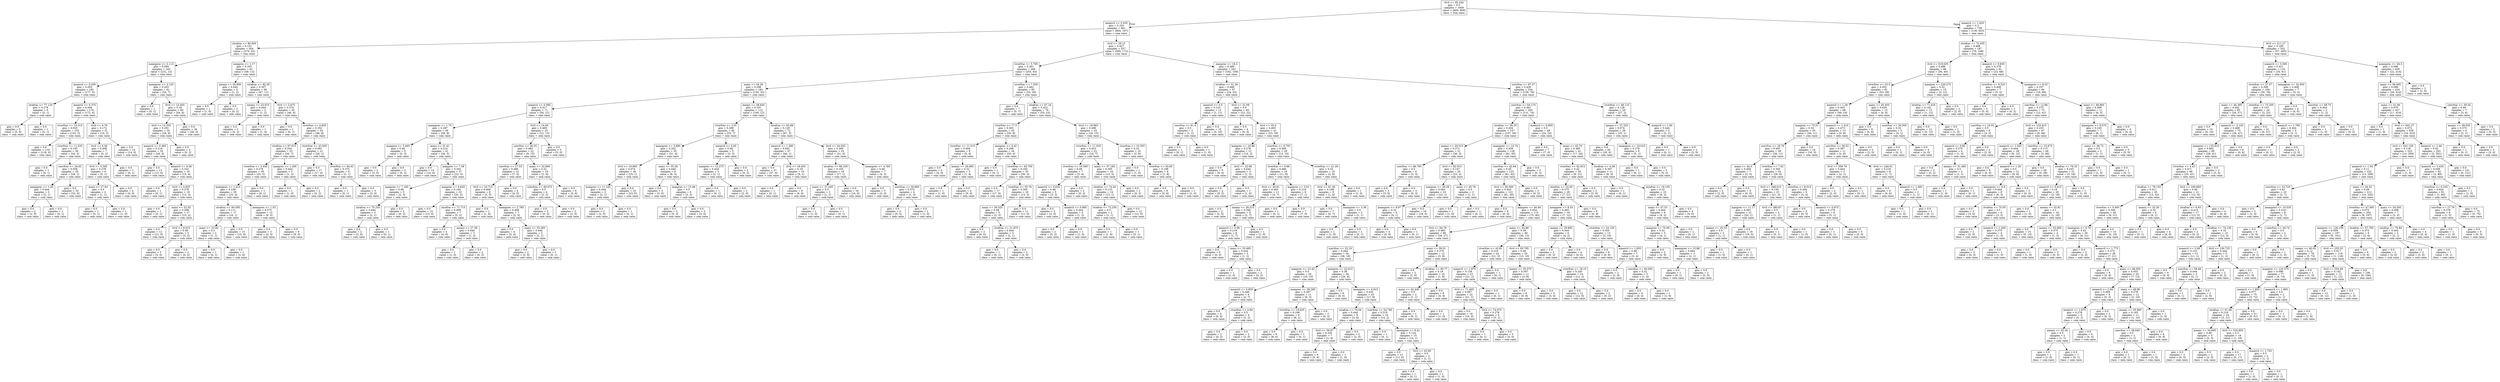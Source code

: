 digraph Tree {
node [shape=box] ;
0 [label="ttvil <= 85.245\ngini = 0.5\nsamples = 1600\nvalue = [800, 800]\nclass = com raios"] ;
1 [label="meanvil <= 0.435\ngini = 0.353\nsamples = 861\nvalue = [664, 197]\nclass = com raios"] ;
0 -> 1 [labeldistance=2.5, labelangle=45, headlabel="True"] ;
2 [label="strafrac <= 80.605\ngini = 0.151\nsamples = 304\nvalue = [279, 25]\nclass = com raios"] ;
1 -> 2 ;
3 [label="meanprec <= 2.115\ngini = 0.094\nsamples = 243\nvalue = [231, 12]\nclass = com raios"] ;
2 -> 3 ;
4 [label="meanvil <= 0.205\ngini = 0.053\nsamples = 182\nvalue = [177, 5]\nclass = com raios"] ;
3 -> 4 ;
5 [label="strafrac <= 77.125\ngini = 0.278\nsamples = 6\nvalue = [5, 1]\nclass = com raios"] ;
4 -> 5 ;
6 [label="gini = 0.0\nsamples = 5\nvalue = [5, 0]\nclass = com raios"] ;
5 -> 6 ;
7 [label="gini = 0.0\nsamples = 1\nvalue = [0, 1]\nclass = sem raios"] ;
5 -> 7 ;
8 [label="meanvil <= 0.375\ngini = 0.044\nsamples = 176\nvalue = [172, 4]\nclass = com raios"] ;
4 -> 8 ;
9 [label="riverfrac <= 10.315\ngini = 0.025\nsamples = 155\nvalue = [153, 2]\nclass = com raios"] ;
8 -> 9 ;
10 [label="gini = 0.0\nsamples = 119\nvalue = [119, 0]\nclass = com raios"] ;
9 -> 10 ;
11 [label="riverfrac <= 11.535\ngini = 0.105\nsamples = 36\nvalue = [34, 2]\nclass = com raios"] ;
9 -> 11 ;
12 [label="gini = 0.0\nsamples = 1\nvalue = [0, 1]\nclass = sem raios"] ;
11 -> 12 ;
13 [label="convfrac <= 24.62\ngini = 0.056\nsamples = 35\nvalue = [34, 1]\nclass = com raios"] ;
11 -> 13 ;
14 [label="meanprec <= 1.45\ngini = 0.444\nsamples = 3\nvalue = [2, 1]\nclass = com raios"] ;
13 -> 14 ;
15 [label="gini = 0.0\nsamples = 2\nvalue = [2, 0]\nclass = com raios"] ;
14 -> 15 ;
16 [label="gini = 0.0\nsamples = 1\nvalue = [0, 1]\nclass = sem raios"] ;
14 -> 16 ;
17 [label="gini = 0.0\nsamples = 32\nvalue = [32, 0]\nclass = com raios"] ;
13 -> 17 ;
18 [label="ttvil <= 6.79\ngini = 0.172\nsamples = 21\nvalue = [19, 2]\nclass = com raios"] ;
8 -> 18 ;
19 [label="ttvil <= 6.36\ngini = 0.408\nsamples = 7\nvalue = [5, 2]\nclass = com raios"] ;
18 -> 19 ;
20 [label="ttvil <= 5.345\ngini = 0.278\nsamples = 6\nvalue = [5, 1]\nclass = com raios"] ;
19 -> 20 ;
21 [label="maxz <= 27.83\ngini = 0.5\nsamples = 2\nvalue = [1, 1]\nclass = com raios"] ;
20 -> 21 ;
22 [label="gini = 0.0\nsamples = 1\nvalue = [0, 1]\nclass = sem raios"] ;
21 -> 22 ;
23 [label="gini = 0.0\nsamples = 1\nvalue = [1, 0]\nclass = com raios"] ;
21 -> 23 ;
24 [label="gini = 0.0\nsamples = 4\nvalue = [4, 0]\nclass = com raios"] ;
20 -> 24 ;
25 [label="gini = 0.0\nsamples = 1\nvalue = [0, 1]\nclass = sem raios"] ;
19 -> 25 ;
26 [label="gini = 0.0\nsamples = 14\nvalue = [14, 0]\nclass = com raios"] ;
18 -> 26 ;
27 [label="meanprec <= 2.125\ngini = 0.203\nsamples = 61\nvalue = [54, 7]\nclass = com raios"] ;
3 -> 27 ;
28 [label="gini = 0.0\nsamples = 1\nvalue = [0, 1]\nclass = sem raios"] ;
27 -> 28 ;
29 [label="ttvil <= 15.455\ngini = 0.18\nsamples = 60\nvalue = [54, 6]\nclass = com raios"] ;
27 -> 29 ;
30 [label="ttvil <= 14.355\ngini = 0.291\nsamples = 34\nvalue = [28, 6]\nclass = com raios"] ;
29 -> 30 ;
31 [label="meanvil <= 0.365\ngini = 0.219\nsamples = 32\nvalue = [28, 4]\nclass = com raios"] ;
30 -> 31 ;
32 [label="gini = 0.0\nsamples = 13\nvalue = [13, 0]\nclass = com raios"] ;
31 -> 32 ;
33 [label="meanvil <= 0.38\ngini = 0.332\nsamples = 19\nvalue = [15, 4]\nclass = com raios"] ;
31 -> 33 ;
34 [label="gini = 0.0\nsamples = 1\nvalue = [0, 1]\nclass = sem raios"] ;
33 -> 34 ;
35 [label="ttvil <= 4.925\ngini = 0.278\nsamples = 18\nvalue = [15, 3]\nclass = com raios"] ;
33 -> 35 ;
36 [label="gini = 0.0\nsamples = 1\nvalue = [0, 1]\nclass = sem raios"] ;
35 -> 36 ;
37 [label="maxz <= 32.55\ngini = 0.208\nsamples = 17\nvalue = [15, 2]\nclass = com raios"] ;
35 -> 37 ;
38 [label="gini = 0.0\nsamples = 12\nvalue = [12, 0]\nclass = com raios"] ;
37 -> 38 ;
39 [label="ttvil <= 9.015\ngini = 0.48\nsamples = 5\nvalue = [3, 2]\nclass = com raios"] ;
37 -> 39 ;
40 [label="gini = 0.0\nsamples = 3\nvalue = [3, 0]\nclass = com raios"] ;
39 -> 40 ;
41 [label="gini = 0.0\nsamples = 2\nvalue = [0, 2]\nclass = sem raios"] ;
39 -> 41 ;
42 [label="gini = 0.0\nsamples = 2\nvalue = [0, 2]\nclass = sem raios"] ;
30 -> 42 ;
43 [label="gini = 0.0\nsamples = 26\nvalue = [26, 0]\nclass = com raios"] ;
29 -> 43 ;
44 [label="maxprec <= 1.17\ngini = 0.335\nsamples = 61\nvalue = [48, 13]\nclass = com raios"] ;
2 -> 44 ;
45 [label="meanz <= 20.995\ngini = 0.444\nsamples = 3\nvalue = [1, 2]\nclass = sem raios"] ;
44 -> 45 ;
46 [label="gini = 0.0\nsamples = 1\nvalue = [1, 0]\nclass = com raios"] ;
45 -> 46 ;
47 [label="gini = 0.0\nsamples = 2\nvalue = [0, 2]\nclass = sem raios"] ;
45 -> 47 ;
48 [label="strafrac <= 82.29\ngini = 0.307\nsamples = 58\nvalue = [47, 11]\nclass = com raios"] ;
44 -> 48 ;
49 [label="meanz <= 23.975\ngini = 0.444\nsamples = 3\nvalue = [1, 2]\nclass = sem raios"] ;
48 -> 49 ;
50 [label="gini = 0.0\nsamples = 2\nvalue = [0, 2]\nclass = sem raios"] ;
49 -> 50 ;
51 [label="gini = 0.0\nsamples = 1\nvalue = [1, 0]\nclass = com raios"] ;
49 -> 51 ;
52 [label="ttvil <= 2.675\ngini = 0.274\nsamples = 55\nvalue = [46, 9]\nclass = com raios"] ;
48 -> 52 ;
53 [label="gini = 0.0\nsamples = 1\nvalue = [0, 1]\nclass = sem raios"] ;
52 -> 53 ;
54 [label="riverfrac <= 4.835\ngini = 0.252\nsamples = 54\nvalue = [46, 8]\nclass = com raios"] ;
52 -> 54 ;
55 [label="strafrac <= 97.915\ngini = 0.334\nsamples = 33\nvalue = [26, 7]\nclass = com raios"] ;
54 -> 55 ;
56 [label="riverfrac <= 3.445\ngini = 0.278\nsamples = 30\nvalue = [25, 5]\nclass = com raios"] ;
55 -> 56 ;
57 [label="meanprec <= 1.415\ngini = 0.238\nsamples = 29\nvalue = [25, 4]\nclass = com raios"] ;
56 -> 57 ;
58 [label="strafrac <= 84.595\ngini = 0.111\nsamples = 17\nvalue = [16, 1]\nclass = com raios"] ;
57 -> 58 ;
59 [label="maxz <= 23.92\ngini = 0.5\nsamples = 2\nvalue = [1, 1]\nclass = com raios"] ;
58 -> 59 ;
60 [label="gini = 0.0\nsamples = 1\nvalue = [0, 1]\nclass = sem raios"] ;
59 -> 60 ;
61 [label="gini = 0.0\nsamples = 1\nvalue = [1, 0]\nclass = com raios"] ;
59 -> 61 ;
62 [label="gini = 0.0\nsamples = 15\nvalue = [15, 0]\nclass = com raios"] ;
58 -> 62 ;
63 [label="meanprec <= 1.53\ngini = 0.375\nsamples = 12\nvalue = [9, 3]\nclass = com raios"] ;
57 -> 63 ;
64 [label="gini = 0.0\nsamples = 3\nvalue = [0, 3]\nclass = sem raios"] ;
63 -> 64 ;
65 [label="gini = 0.0\nsamples = 9\nvalue = [9, 0]\nclass = com raios"] ;
63 -> 65 ;
66 [label="gini = 0.0\nsamples = 1\nvalue = [0, 1]\nclass = sem raios"] ;
56 -> 66 ;
67 [label="maxprec <= 1.295\ngini = 0.444\nsamples = 3\nvalue = [1, 2]\nclass = sem raios"] ;
55 -> 67 ;
68 [label="gini = 0.0\nsamples = 1\nvalue = [1, 0]\nclass = com raios"] ;
67 -> 68 ;
69 [label="gini = 0.0\nsamples = 2\nvalue = [0, 2]\nclass = sem raios"] ;
67 -> 69 ;
70 [label="riverfrac <= 43.835\ngini = 0.091\nsamples = 21\nvalue = [20, 1]\nclass = com raios"] ;
54 -> 70 ;
71 [label="gini = 0.0\nsamples = 17\nvalue = [17, 0]\nclass = com raios"] ;
70 -> 71 ;
72 [label="riverfrac <= 64.62\ngini = 0.375\nsamples = 4\nvalue = [3, 1]\nclass = com raios"] ;
70 -> 72 ;
73 [label="gini = 0.0\nsamples = 1\nvalue = [0, 1]\nclass = sem raios"] ;
72 -> 73 ;
74 [label="gini = 0.0\nsamples = 3\nvalue = [3, 0]\nclass = com raios"] ;
72 -> 74 ;
75 [label="ttvil <= 29.13\ngini = 0.427\nsamples = 557\nvalue = [385, 172]\nclass = com raios"] ;
1 -> 75 ;
76 [label="riverfrac <= 5.795\ngini = 0.361\nsamples = 266\nvalue = [203, 63]\nclass = com raios"] ;
75 -> 76 ;
77 [label="maxz <= 34.26\ngini = 0.296\nsamples = 183\nvalue = [150, 33]\nclass = com raios"] ;
76 -> 77 ;
78 [label="meanvil <= 0.595\ngini = 0.417\nsamples = 71\nvalue = [50, 21]\nclass = com raios"] ;
77 -> 78 ;
79 [label="meanprec <= 1.75\ngini = 0.287\nsamples = 46\nvalue = [38, 8]\nclass = com raios"] ;
78 -> 79 ;
80 [label="maxprec <= 3.465\ngini = 0.48\nsamples = 5\nvalue = [2, 3]\nclass = sem raios"] ;
79 -> 80 ;
81 [label="gini = 0.0\nsamples = 2\nvalue = [2, 0]\nclass = com raios"] ;
80 -> 81 ;
82 [label="gini = 0.0\nsamples = 3\nvalue = [0, 3]\nclass = sem raios"] ;
80 -> 82 ;
83 [label="maxz <= 31.41\ngini = 0.214\nsamples = 41\nvalue = [36, 5]\nclass = com raios"] ;
79 -> 83 ;
84 [label="gini = 0.0\nsamples = 14\nvalue = [14, 0]\nclass = com raios"] ;
83 -> 84 ;
85 [label="maxprec <= 7.38\ngini = 0.302\nsamples = 27\nvalue = [22, 5]\nclass = com raios"] ;
83 -> 85 ;
86 [label="maxprec <= 7.185\ngini = 0.48\nsamples = 5\nvalue = [2, 3]\nclass = sem raios"] ;
85 -> 86 ;
87 [label="strafrac <= 75.255\ngini = 0.444\nsamples = 3\nvalue = [2, 1]\nclass = com raios"] ;
86 -> 87 ;
88 [label="gini = 0.0\nsamples = 2\nvalue = [2, 0]\nclass = com raios"] ;
87 -> 88 ;
89 [label="gini = 0.0\nsamples = 1\nvalue = [0, 1]\nclass = sem raios"] ;
87 -> 89 ;
90 [label="gini = 0.0\nsamples = 2\nvalue = [0, 2]\nclass = sem raios"] ;
86 -> 90 ;
91 [label="maxprec <= 9.645\ngini = 0.165\nsamples = 22\nvalue = [20, 2]\nclass = com raios"] ;
85 -> 91 ;
92 [label="gini = 0.0\nsamples = 15\nvalue = [15, 0]\nclass = com raios"] ;
91 -> 92 ;
93 [label="strafrac <= 71.715\ngini = 0.408\nsamples = 7\nvalue = [5, 2]\nclass = com raios"] ;
91 -> 93 ;
94 [label="gini = 0.0\nsamples = 4\nvalue = [4, 0]\nclass = com raios"] ;
93 -> 94 ;
95 [label="meanz <= 27.28\ngini = 0.444\nsamples = 3\nvalue = [1, 2]\nclass = sem raios"] ;
93 -> 95 ;
96 [label="gini = 0.0\nsamples = 1\nvalue = [1, 0]\nclass = com raios"] ;
95 -> 96 ;
97 [label="gini = 0.0\nsamples = 2\nvalue = [0, 2]\nclass = sem raios"] ;
95 -> 97 ;
98 [label="ttvil <= 24.06\ngini = 0.499\nsamples = 25\nvalue = [12, 13]\nclass = sem raios"] ;
78 -> 98 ;
99 [label="convfrac <= 36.25\ngini = 0.483\nsamples = 22\nvalue = [9, 13]\nclass = sem raios"] ;
98 -> 99 ;
100 [label="convfrac <= 27.53\ngini = 0.486\nsamples = 12\nvalue = [7, 5]\nclass = com raios"] ;
99 -> 100 ;
101 [label="ttvil <= 10.715\ngini = 0.469\nsamples = 8\nvalue = [3, 5]\nclass = sem raios"] ;
100 -> 101 ;
102 [label="gini = 0.0\nsamples = 1\nvalue = [1, 0]\nclass = com raios"] ;
101 -> 102 ;
103 [label="meanprec <= 2.785\ngini = 0.408\nsamples = 7\nvalue = [2, 5]\nclass = sem raios"] ;
101 -> 103 ;
104 [label="gini = 0.0\nsamples = 4\nvalue = [0, 4]\nclass = sem raios"] ;
103 -> 104 ;
105 [label="maxz <= 33.285\ngini = 0.444\nsamples = 3\nvalue = [2, 1]\nclass = com raios"] ;
103 -> 105 ;
106 [label="gini = 0.0\nsamples = 2\nvalue = [2, 0]\nclass = com raios"] ;
105 -> 106 ;
107 [label="gini = 0.0\nsamples = 1\nvalue = [0, 1]\nclass = sem raios"] ;
105 -> 107 ;
108 [label="gini = 0.0\nsamples = 4\nvalue = [4, 0]\nclass = com raios"] ;
100 -> 108 ;
109 [label="maxz <= 32.895\ngini = 0.32\nsamples = 10\nvalue = [2, 8]\nclass = sem raios"] ;
99 -> 109 ;
110 [label="convfrac <= 60.075\ngini = 0.5\nsamples = 4\nvalue = [2, 2]\nclass = com raios"] ;
109 -> 110 ;
111 [label="gini = 0.0\nsamples = 2\nvalue = [0, 2]\nclass = sem raios"] ;
110 -> 111 ;
112 [label="gini = 0.0\nsamples = 2\nvalue = [2, 0]\nclass = com raios"] ;
110 -> 112 ;
113 [label="gini = 0.0\nsamples = 6\nvalue = [0, 6]\nclass = sem raios"] ;
109 -> 113 ;
114 [label="gini = 0.0\nsamples = 3\nvalue = [3, 0]\nclass = com raios"] ;
98 -> 114 ;
115 [label="meanz <= 28.645\ngini = 0.191\nsamples = 112\nvalue = [100, 12]\nclass = com raios"] ;
77 -> 115 ;
116 [label="riverfrac <= 2.91\ngini = 0.289\nsamples = 40\nvalue = [33, 7]\nclass = com raios"] ;
115 -> 116 ;
117 [label="meanprec <= 3.885\ngini = 0.202\nsamples = 35\nvalue = [31, 4]\nclass = com raios"] ;
116 -> 117 ;
118 [label="ttvil <= 10.805\ngini = 0.074\nsamples = 26\nvalue = [25, 1]\nclass = com raios"] ;
117 -> 118 ;
119 [label="maxprec <= 11.245\ngini = 0.444\nsamples = 3\nvalue = [2, 1]\nclass = com raios"] ;
118 -> 119 ;
120 [label="gini = 0.0\nsamples = 2\nvalue = [2, 0]\nclass = com raios"] ;
119 -> 120 ;
121 [label="gini = 0.0\nsamples = 1\nvalue = [0, 1]\nclass = sem raios"] ;
119 -> 121 ;
122 [label="gini = 0.0\nsamples = 23\nvalue = [23, 0]\nclass = com raios"] ;
118 -> 122 ;
123 [label="maxz <= 35.28\ngini = 0.444\nsamples = 9\nvalue = [6, 3]\nclass = com raios"] ;
117 -> 123 ;
124 [label="gini = 0.0\nsamples = 3\nvalue = [3, 0]\nclass = com raios"] ;
123 -> 124 ;
125 [label="maxprec <= 15.49\ngini = 0.5\nsamples = 6\nvalue = [3, 3]\nclass = com raios"] ;
123 -> 125 ;
126 [label="gini = 0.0\nsamples = 3\nvalue = [0, 3]\nclass = sem raios"] ;
125 -> 126 ;
127 [label="gini = 0.0\nsamples = 3\nvalue = [3, 0]\nclass = com raios"] ;
125 -> 127 ;
128 [label="meanvil <= 0.65\ngini = 0.48\nsamples = 5\nvalue = [2, 3]\nclass = sem raios"] ;
116 -> 128 ;
129 [label="maxprec <= 12.275\ngini = 0.444\nsamples = 3\nvalue = [2, 1]\nclass = com raios"] ;
128 -> 129 ;
130 [label="gini = 0.0\nsamples = 1\nvalue = [0, 1]\nclass = sem raios"] ;
129 -> 130 ;
131 [label="gini = 0.0\nsamples = 2\nvalue = [2, 0]\nclass = com raios"] ;
129 -> 131 ;
132 [label="gini = 0.0\nsamples = 2\nvalue = [0, 2]\nclass = sem raios"] ;
128 -> 132 ;
133 [label="strafrac <= 63.89\ngini = 0.129\nsamples = 72\nvalue = [67, 5]\nclass = com raios"] ;
115 -> 133 ;
134 [label="meanvil <= 1.385\ngini = 0.042\nsamples = 47\nvalue = [46, 1]\nclass = com raios"] ;
133 -> 134 ;
135 [label="gini = 0.0\nsamples = 37\nvalue = [37, 0]\nclass = com raios"] ;
134 -> 135 ;
136 [label="ttvil <= 18.455\ngini = 0.18\nsamples = 10\nvalue = [9, 1]\nclass = com raios"] ;
134 -> 136 ;
137 [label="gini = 0.0\nsamples = 1\nvalue = [0, 1]\nclass = sem raios"] ;
136 -> 137 ;
138 [label="gini = 0.0\nsamples = 9\nvalue = [9, 0]\nclass = com raios"] ;
136 -> 138 ;
139 [label="ttvil <= 24.035\ngini = 0.269\nsamples = 25\nvalue = [21, 4]\nclass = com raios"] ;
133 -> 139 ;
140 [label="strafrac <= 68.335\ngini = 0.105\nsamples = 18\nvalue = [17, 1]\nclass = com raios"] ;
139 -> 140 ;
141 [label="maxz <= 37.205\ngini = 0.5\nsamples = 2\nvalue = [1, 1]\nclass = com raios"] ;
140 -> 141 ;
142 [label="gini = 0.0\nsamples = 1\nvalue = [1, 0]\nclass = com raios"] ;
141 -> 142 ;
143 [label="gini = 0.0\nsamples = 1\nvalue = [0, 1]\nclass = sem raios"] ;
141 -> 143 ;
144 [label="gini = 0.0\nsamples = 16\nvalue = [16, 0]\nclass = com raios"] ;
140 -> 144 ;
145 [label="meanprec <= 4.765\ngini = 0.49\nsamples = 7\nvalue = [4, 3]\nclass = com raios"] ;
139 -> 145 ;
146 [label="gini = 0.0\nsamples = 3\nvalue = [3, 0]\nclass = com raios"] ;
145 -> 146 ;
147 [label="convfrac <= 30.665\ngini = 0.375\nsamples = 4\nvalue = [1, 3]\nclass = sem raios"] ;
145 -> 147 ;
148 [label="gini = 0.0\nsamples = 3\nvalue = [0, 3]\nclass = sem raios"] ;
147 -> 148 ;
149 [label="gini = 0.0\nsamples = 1\nvalue = [1, 0]\nclass = com raios"] ;
147 -> 149 ;
150 [label="riverfrac <= 7.505\ngini = 0.462\nsamples = 83\nvalue = [53, 30]\nclass = com raios"] ;
76 -> 150 ;
151 [label="gini = 0.0\nsamples = 7\nvalue = [0, 7]\nclass = sem raios"] ;
150 -> 151 ;
152 [label="strafrac <= 67.16\ngini = 0.422\nsamples = 76\nvalue = [53, 23]\nclass = com raios"] ;
150 -> 152 ;
153 [label="riverfrac <= 17.5\ngini = 0.303\nsamples = 43\nvalue = [35, 8]\nclass = com raios"] ;
152 -> 153 ;
154 [label="riverfrac <= 11.515\ngini = 0.494\nsamples = 9\nvalue = [5, 4]\nclass = com raios"] ;
153 -> 154 ;
155 [label="gini = 0.0\nsamples = 4\nvalue = [4, 0]\nclass = com raios"] ;
154 -> 155 ;
156 [label="meanz <= 26.685\ngini = 0.32\nsamples = 5\nvalue = [1, 4]\nclass = sem raios"] ;
154 -> 156 ;
157 [label="gini = 0.0\nsamples = 1\nvalue = [1, 0]\nclass = com raios"] ;
156 -> 157 ;
158 [label="gini = 0.0\nsamples = 4\nvalue = [0, 4]\nclass = sem raios"] ;
156 -> 158 ;
159 [label="maxprec <= 4.42\ngini = 0.208\nsamples = 34\nvalue = [30, 4]\nclass = com raios"] ;
153 -> 159 ;
160 [label="gini = 0.0\nsamples = 1\nvalue = [0, 1]\nclass = sem raios"] ;
159 -> 160 ;
161 [label="riverfrac <= 45.705\ngini = 0.165\nsamples = 33\nvalue = [30, 3]\nclass = com raios"] ;
159 -> 161 ;
162 [label="gini = 0.0\nsamples = 17\nvalue = [17, 0]\nclass = com raios"] ;
161 -> 162 ;
163 [label="riverfrac <= 55.76\ngini = 0.305\nsamples = 16\nvalue = [13, 3]\nclass = com raios"] ;
161 -> 163 ;
164 [label="maxz <= 36.525\ngini = 0.48\nsamples = 5\nvalue = [2, 3]\nclass = sem raios"] ;
163 -> 164 ;
165 [label="gini = 0.0\nsamples = 2\nvalue = [0, 2]\nclass = sem raios"] ;
164 -> 165 ;
166 [label="strafrac <= 21.875\ngini = 0.444\nsamples = 3\nvalue = [2, 1]\nclass = com raios"] ;
164 -> 166 ;
167 [label="gini = 0.0\nsamples = 1\nvalue = [0, 1]\nclass = sem raios"] ;
166 -> 167 ;
168 [label="gini = 0.0\nsamples = 2\nvalue = [2, 0]\nclass = com raios"] ;
166 -> 168 ;
169 [label="gini = 0.0\nsamples = 11\nvalue = [11, 0]\nclass = com raios"] ;
163 -> 169 ;
170 [label="ttvil <= 18.965\ngini = 0.496\nsamples = 33\nvalue = [18, 15]\nclass = com raios"] ;
152 -> 170 ;
171 [label="riverfrac <= 11.035\ngini = 0.423\nsamples = 23\nvalue = [16, 7]\nclass = com raios"] ;
170 -> 171 ;
172 [label="riverfrac <= 10.395\ngini = 0.49\nsamples = 7\nvalue = [3, 4]\nclass = sem raios"] ;
171 -> 172 ;
173 [label="meanvil <= 0.635\ngini = 0.48\nsamples = 5\nvalue = [3, 2]\nclass = com raios"] ;
172 -> 173 ;
174 [label="gini = 0.0\nsamples = 2\nvalue = [2, 0]\nclass = com raios"] ;
173 -> 174 ;
175 [label="meanvil <= 0.985\ngini = 0.444\nsamples = 3\nvalue = [1, 2]\nclass = sem raios"] ;
173 -> 175 ;
176 [label="gini = 0.0\nsamples = 2\nvalue = [0, 2]\nclass = sem raios"] ;
175 -> 176 ;
177 [label="gini = 0.0\nsamples = 1\nvalue = [1, 0]\nclass = com raios"] ;
175 -> 177 ;
178 [label="gini = 0.0\nsamples = 2\nvalue = [0, 2]\nclass = sem raios"] ;
172 -> 178 ;
179 [label="maxz <= 37.185\ngini = 0.305\nsamples = 16\nvalue = [13, 3]\nclass = com raios"] ;
171 -> 179 ;
180 [label="strafrac <= 74.04\ngini = 0.133\nsamples = 14\nvalue = [13, 1]\nclass = com raios"] ;
179 -> 180 ;
181 [label="strafrac <= 72.255\ngini = 0.5\nsamples = 2\nvalue = [1, 1]\nclass = com raios"] ;
180 -> 181 ;
182 [label="gini = 0.0\nsamples = 1\nvalue = [1, 0]\nclass = com raios"] ;
181 -> 182 ;
183 [label="gini = 0.0\nsamples = 1\nvalue = [0, 1]\nclass = sem raios"] ;
181 -> 183 ;
184 [label="gini = 0.0\nsamples = 12\nvalue = [12, 0]\nclass = com raios"] ;
180 -> 184 ;
185 [label="gini = 0.0\nsamples = 2\nvalue = [0, 2]\nclass = sem raios"] ;
179 -> 185 ;
186 [label="riverfrac <= 10.555\ngini = 0.32\nsamples = 10\nvalue = [2, 8]\nclass = sem raios"] ;
170 -> 186 ;
187 [label="gini = 0.0\nsamples = 1\nvalue = [1, 0]\nclass = com raios"] ;
186 -> 187 ;
188 [label="riverfrac <= 92.65\ngini = 0.198\nsamples = 9\nvalue = [1, 8]\nclass = sem raios"] ;
186 -> 188 ;
189 [label="gini = 0.0\nsamples = 8\nvalue = [0, 8]\nclass = sem raios"] ;
188 -> 189 ;
190 [label="gini = 0.0\nsamples = 1\nvalue = [1, 0]\nclass = com raios"] ;
188 -> 190 ;
191 [label="maxprec <= 18.3\ngini = 0.469\nsamples = 291\nvalue = [182, 109]\nclass = com raios"] ;
75 -> 191 ;
192 [label="strafrac <= 31.26\ngini = 0.488\nsamples = 57\nvalue = [24, 33]\nclass = sem raios"] ;
191 -> 192 ;
193 [label="meanvil <= 0.5\ngini = 0.153\nsamples = 12\nvalue = [1, 11]\nclass = sem raios"] ;
192 -> 193 ;
194 [label="convfrac <= 81.4\ngini = 0.5\nsamples = 2\nvalue = [1, 1]\nclass = com raios"] ;
193 -> 194 ;
195 [label="gini = 0.0\nsamples = 1\nvalue = [0, 1]\nclass = sem raios"] ;
194 -> 195 ;
196 [label="gini = 0.0\nsamples = 1\nvalue = [1, 0]\nclass = com raios"] ;
194 -> 196 ;
197 [label="gini = 0.0\nsamples = 10\nvalue = [0, 10]\nclass = sem raios"] ;
193 -> 197 ;
198 [label="ttvil <= 31.09\ngini = 0.5\nsamples = 45\nvalue = [23, 22]\nclass = com raios"] ;
192 -> 198 ;
199 [label="gini = 0.0\nsamples = 4\nvalue = [0, 4]\nclass = sem raios"] ;
198 -> 199 ;
200 [label="ttvil <= 35.4\ngini = 0.493\nsamples = 41\nvalue = [23, 18]\nclass = com raios"] ;
198 -> 200 ;
201 [label="maxprec <= 16.88\ngini = 0.278\nsamples = 12\nvalue = [10, 2]\nclass = com raios"] ;
200 -> 201 ;
202 [label="gini = 0.0\nsamples = 9\nvalue = [9, 0]\nclass = com raios"] ;
201 -> 202 ;
203 [label="ttvil <= 32.86\ngini = 0.444\nsamples = 3\nvalue = [1, 2]\nclass = sem raios"] ;
201 -> 203 ;
204 [label="gini = 0.0\nsamples = 2\nvalue = [0, 2]\nclass = sem raios"] ;
203 -> 204 ;
205 [label="gini = 0.0\nsamples = 1\nvalue = [1, 0]\nclass = com raios"] ;
203 -> 205 ;
206 [label="riverfrac <= 9.755\ngini = 0.495\nsamples = 29\nvalue = [13, 16]\nclass = sem raios"] ;
200 -> 206 ;
207 [label="riverfrac <= 0.88\ngini = 0.488\nsamples = 19\nvalue = [11, 8]\nclass = com raios"] ;
206 -> 207 ;
208 [label="ttvil <= 40.81\ngini = 0.463\nsamples = 11\nvalue = [4, 7]\nclass = sem raios"] ;
207 -> 208 ;
209 [label="gini = 0.0\nsamples = 2\nvalue = [2, 0]\nclass = com raios"] ;
208 -> 209 ;
210 [label="meanz <= 28.315\ngini = 0.346\nsamples = 9\nvalue = [2, 7]\nclass = sem raios"] ;
208 -> 210 ;
211 [label="meanvil <= 0.56\ngini = 0.219\nsamples = 8\nvalue = [1, 7]\nclass = sem raios"] ;
210 -> 211 ;
212 [label="gini = 0.0\nsamples = 5\nvalue = [0, 5]\nclass = sem raios"] ;
211 -> 212 ;
213 [label="maxz <= 33.485\ngini = 0.444\nsamples = 3\nvalue = [1, 2]\nclass = sem raios"] ;
211 -> 213 ;
214 [label="gini = 0.0\nsamples = 1\nvalue = [1, 0]\nclass = com raios"] ;
213 -> 214 ;
215 [label="gini = 0.0\nsamples = 2\nvalue = [0, 2]\nclass = sem raios"] ;
213 -> 215 ;
216 [label="gini = 0.0\nsamples = 1\nvalue = [1, 0]\nclass = com raios"] ;
210 -> 216 ;
217 [label="maxprec <= 3.01\ngini = 0.219\nsamples = 8\nvalue = [7, 1]\nclass = com raios"] ;
207 -> 217 ;
218 [label="gini = 0.0\nsamples = 1\nvalue = [0, 1]\nclass = sem raios"] ;
217 -> 218 ;
219 [label="gini = 0.0\nsamples = 7\nvalue = [7, 0]\nclass = com raios"] ;
217 -> 219 ;
220 [label="riverfrac <= 21.29\ngini = 0.32\nsamples = 10\nvalue = [2, 8]\nclass = sem raios"] ;
206 -> 220 ;
221 [label="ttvil <= 81.39\ngini = 0.198\nsamples = 9\nvalue = [1, 8]\nclass = sem raios"] ;
220 -> 221 ;
222 [label="gini = 0.0\nsamples = 7\nvalue = [0, 7]\nclass = sem raios"] ;
221 -> 222 ;
223 [label="meanprec <= 3.36\ngini = 0.5\nsamples = 2\nvalue = [1, 1]\nclass = com raios"] ;
221 -> 223 ;
224 [label="gini = 0.0\nsamples = 1\nvalue = [1, 0]\nclass = com raios"] ;
223 -> 224 ;
225 [label="gini = 0.0\nsamples = 1\nvalue = [0, 1]\nclass = sem raios"] ;
223 -> 225 ;
226 [label="gini = 0.0\nsamples = 1\nvalue = [1, 0]\nclass = com raios"] ;
220 -> 226 ;
227 [label="convfrac <= 97.37\ngini = 0.439\nsamples = 234\nvalue = [158, 76]\nclass = com raios"] ;
191 -> 227 ;
228 [label="convfrac <= 64.175\ngini = 0.461\nsamples = 205\nvalue = [131, 74]\nclass = com raios"] ;
227 -> 228 ;
229 [label="strafrac <= 56.35\ngini = 0.434\nsamples = 157\nvalue = [107, 50]\nclass = com raios"] ;
228 -> 229 ;
230 [label="meanz <= 29.515\ngini = 0.271\nsamples = 31\nvalue = [26, 5]\nclass = com raios"] ;
229 -> 230 ;
231 [label="convfrac <= 46.795\ngini = 0.5\nsamples = 6\nvalue = [3, 3]\nclass = com raios"] ;
230 -> 231 ;
232 [label="gini = 0.0\nsamples = 3\nvalue = [3, 0]\nclass = com raios"] ;
231 -> 232 ;
233 [label="gini = 0.0\nsamples = 3\nvalue = [0, 3]\nclass = sem raios"] ;
231 -> 233 ;
234 [label="ttvil <= 82.915\ngini = 0.147\nsamples = 25\nvalue = [23, 2]\nclass = com raios"] ;
230 -> 234 ;
235 [label="maxprec <= 39.29\ngini = 0.083\nsamples = 23\nvalue = [22, 1]\nclass = com raios"] ;
234 -> 235 ;
236 [label="meanprec <= 8.97\ngini = 0.32\nsamples = 5\nvalue = [4, 1]\nclass = com raios"] ;
235 -> 236 ;
237 [label="gini = 0.0\nsamples = 4\nvalue = [4, 0]\nclass = com raios"] ;
236 -> 237 ;
238 [label="gini = 0.0\nsamples = 1\nvalue = [0, 1]\nclass = sem raios"] ;
236 -> 238 ;
239 [label="gini = 0.0\nsamples = 18\nvalue = [18, 0]\nclass = com raios"] ;
235 -> 239 ;
240 [label="maxz <= 45.79\ngini = 0.5\nsamples = 2\nvalue = [1, 1]\nclass = com raios"] ;
234 -> 240 ;
241 [label="gini = 0.0\nsamples = 1\nvalue = [1, 0]\nclass = com raios"] ;
240 -> 241 ;
242 [label="gini = 0.0\nsamples = 1\nvalue = [0, 1]\nclass = sem raios"] ;
240 -> 242 ;
243 [label="meanprec <= 14.74\ngini = 0.459\nsamples = 126\nvalue = [81, 45]\nclass = com raios"] ;
229 -> 243 ;
244 [label="convfrac <= 42.64\ngini = 0.45\nsamples = 123\nvalue = [81, 42]\nclass = com raios"] ;
243 -> 244 ;
245 [label="ttvil <= 30.585\ngini = 0.443\nsamples = 121\nvalue = [81, 40]\nclass = com raios"] ;
244 -> 245 ;
246 [label="gini = 0.0\nsamples = 6\nvalue = [6, 0]\nclass = com raios"] ;
245 -> 246 ;
247 [label="maxprec <= 40.94\ngini = 0.454\nsamples = 115\nvalue = [75, 40]\nclass = com raios"] ;
245 -> 247 ;
248 [label="ttvil <= 64.79\ngini = 0.483\nsamples = 66\nvalue = [39, 27]\nclass = com raios"] ;
247 -> 248 ;
249 [label="convfrac <= 22.19\ngini = 0.444\nsamples = 54\nvalue = [36, 18]\nclass = com raios"] ;
248 -> 249 ;
250 [label="maxprec <= 23.43\ngini = 0.5\nsamples = 20\nvalue = [10, 10]\nclass = com raios"] ;
249 -> 250 ;
251 [label="meanvil <= 0.855\ngini = 0.346\nsamples = 9\nvalue = [2, 7]\nclass = sem raios"] ;
250 -> 251 ;
252 [label="gini = 0.0\nsamples = 5\nvalue = [0, 5]\nclass = sem raios"] ;
251 -> 252 ;
253 [label="riverfrac <= 4.84\ngini = 0.5\nsamples = 4\nvalue = [2, 2]\nclass = com raios"] ;
251 -> 253 ;
254 [label="gini = 0.0\nsamples = 2\nvalue = [0, 2]\nclass = sem raios"] ;
253 -> 254 ;
255 [label="gini = 0.0\nsamples = 2\nvalue = [2, 0]\nclass = com raios"] ;
253 -> 255 ;
256 [label="maxprec <= 36.285\ngini = 0.397\nsamples = 11\nvalue = [8, 3]\nclass = com raios"] ;
250 -> 256 ;
257 [label="riverfrac <= 18.625\ngini = 0.198\nsamples = 9\nvalue = [8, 1]\nclass = com raios"] ;
256 -> 257 ;
258 [label="gini = 0.0\nsamples = 8\nvalue = [8, 0]\nclass = com raios"] ;
257 -> 258 ;
259 [label="gini = 0.0\nsamples = 1\nvalue = [0, 1]\nclass = sem raios"] ;
257 -> 259 ;
260 [label="gini = 0.0\nsamples = 2\nvalue = [0, 2]\nclass = sem raios"] ;
256 -> 260 ;
261 [label="maxprec <= 22.015\ngini = 0.36\nsamples = 34\nvalue = [26, 8]\nclass = com raios"] ;
249 -> 261 ;
262 [label="gini = 0.0\nsamples = 9\nvalue = [9, 0]\nclass = com raios"] ;
261 -> 262 ;
263 [label="meanprec <= 4.915\ngini = 0.435\nsamples = 25\nvalue = [17, 8]\nclass = com raios"] ;
261 -> 263 ;
264 [label="strafrac <= 74.04\ngini = 0.444\nsamples = 9\nvalue = [3, 6]\nclass = sem raios"] ;
263 -> 264 ;
265 [label="ttvil <= 59.87\ngini = 0.245\nsamples = 7\nvalue = [1, 6]\nclass = sem raios"] ;
264 -> 265 ;
266 [label="gini = 0.0\nsamples = 6\nvalue = [0, 6]\nclass = sem raios"] ;
265 -> 266 ;
267 [label="gini = 0.0\nsamples = 1\nvalue = [1, 0]\nclass = com raios"] ;
265 -> 267 ;
268 [label="gini = 0.0\nsamples = 2\nvalue = [2, 0]\nclass = com raios"] ;
264 -> 268 ;
269 [label="convfrac <= 24.795\ngini = 0.219\nsamples = 16\nvalue = [14, 2]\nclass = com raios"] ;
263 -> 269 ;
270 [label="gini = 0.0\nsamples = 1\nvalue = [0, 1]\nclass = sem raios"] ;
269 -> 270 ;
271 [label="meanprec <= 8.41\ngini = 0.124\nsamples = 15\nvalue = [14, 1]\nclass = com raios"] ;
269 -> 271 ;
272 [label="gini = 0.0\nsamples = 13\nvalue = [13, 0]\nclass = com raios"] ;
271 -> 272 ;
273 [label="ttvil <= 43.09\ngini = 0.5\nsamples = 2\nvalue = [1, 1]\nclass = com raios"] ;
271 -> 273 ;
274 [label="gini = 0.0\nsamples = 1\nvalue = [0, 1]\nclass = sem raios"] ;
273 -> 274 ;
275 [label="gini = 0.0\nsamples = 1\nvalue = [1, 0]\nclass = com raios"] ;
273 -> 275 ;
276 [label="maxz <= 39.01\ngini = 0.375\nsamples = 12\nvalue = [3, 9]\nclass = sem raios"] ;
248 -> 276 ;
277 [label="gini = 0.0\nsamples = 2\nvalue = [2, 0]\nclass = com raios"] ;
276 -> 277 ;
278 [label="strafrac <= 60.77\ngini = 0.18\nsamples = 10\nvalue = [1, 9]\nclass = sem raios"] ;
276 -> 278 ;
279 [label="maxz <= 42.445\ngini = 0.5\nsamples = 2\nvalue = [1, 1]\nclass = com raios"] ;
278 -> 279 ;
280 [label="gini = 0.0\nsamples = 1\nvalue = [0, 1]\nclass = sem raios"] ;
279 -> 280 ;
281 [label="gini = 0.0\nsamples = 1\nvalue = [1, 0]\nclass = com raios"] ;
279 -> 281 ;
282 [label="gini = 0.0\nsamples = 8\nvalue = [0, 8]\nclass = sem raios"] ;
278 -> 282 ;
283 [label="maxz <= 44.89\ngini = 0.39\nsamples = 49\nvalue = [36, 13]\nclass = com raios"] ;
247 -> 283 ;
284 [label="riverfrac <= 43.81\ngini = 0.219\nsamples = 24\nvalue = [21, 3]\nclass = com raios"] ;
283 -> 284 ;
285 [label="meanvil <= 1.975\ngini = 0.159\nsamples = 23\nvalue = [21, 2]\nclass = com raios"] ;
284 -> 285 ;
286 [label="ttvil <= 71.465\ngini = 0.087\nsamples = 22\nvalue = [21, 1]\nclass = com raios"] ;
285 -> 286 ;
287 [label="gini = 0.0\nsamples = 16\nvalue = [16, 0]\nclass = com raios"] ;
286 -> 287 ;
288 [label="ttvil <= 74.075\ngini = 0.278\nsamples = 6\nvalue = [5, 1]\nclass = com raios"] ;
286 -> 288 ;
289 [label="gini = 0.0\nsamples = 1\nvalue = [0, 1]\nclass = sem raios"] ;
288 -> 289 ;
290 [label="gini = 0.0\nsamples = 5\nvalue = [5, 0]\nclass = com raios"] ;
288 -> 290 ;
291 [label="gini = 0.0\nsamples = 1\nvalue = [0, 1]\nclass = sem raios"] ;
285 -> 291 ;
292 [label="gini = 0.0\nsamples = 1\nvalue = [0, 1]\nclass = sem raios"] ;
284 -> 292 ;
293 [label="ttvil <= 65.795\ngini = 0.48\nsamples = 25\nvalue = [15, 10]\nclass = com raios"] ;
283 -> 293 ;
294 [label="meanz <= 35.575\ngini = 0.397\nsamples = 11\nvalue = [3, 8]\nclass = sem raios"] ;
293 -> 294 ;
295 [label="gini = 0.0\nsamples = 8\nvalue = [0, 8]\nclass = sem raios"] ;
294 -> 295 ;
296 [label="gini = 0.0\nsamples = 3\nvalue = [3, 0]\nclass = com raios"] ;
294 -> 296 ;
297 [label="riverfrac <= 18.15\ngini = 0.245\nsamples = 14\nvalue = [12, 2]\nclass = com raios"] ;
293 -> 297 ;
298 [label="gini = 0.0\nsamples = 12\nvalue = [12, 0]\nclass = com raios"] ;
297 -> 298 ;
299 [label="gini = 0.0\nsamples = 2\nvalue = [0, 2]\nclass = sem raios"] ;
297 -> 299 ;
300 [label="gini = 0.0\nsamples = 2\nvalue = [0, 2]\nclass = sem raios"] ;
244 -> 300 ;
301 [label="gini = 0.0\nsamples = 3\nvalue = [0, 3]\nclass = sem raios"] ;
243 -> 301 ;
302 [label="meanvil <= 0.805\ngini = 0.5\nsamples = 48\nvalue = [24, 24]\nclass = com raios"] ;
228 -> 302 ;
303 [label="gini = 0.0\nsamples = 7\nvalue = [7, 0]\nclass = com raios"] ;
302 -> 303 ;
304 [label="maxz <= 45.75\ngini = 0.485\nsamples = 41\nvalue = [17, 24]\nclass = sem raios"] ;
302 -> 304 ;
305 [label="riverfrac <= 62.815\ngini = 0.42\nsamples = 30\nvalue = [9, 21]\nclass = sem raios"] ;
304 -> 305 ;
306 [label="strafrac <= 22.05\ngini = 0.375\nsamples = 28\nvalue = [7, 21]\nclass = sem raios"] ;
305 -> 306 ;
307 [label="meanprec <= 8.53\ngini = 0.465\nsamples = 19\nvalue = [7, 12]\nclass = sem raios"] ;
306 -> 307 ;
308 [label="meanz <= 29.895\ngini = 0.444\nsamples = 6\nvalue = [4, 2]\nclass = com raios"] ;
307 -> 308 ;
309 [label="gini = 0.0\nsamples = 2\nvalue = [0, 2]\nclass = sem raios"] ;
308 -> 309 ;
310 [label="gini = 0.0\nsamples = 4\nvalue = [4, 0]\nclass = com raios"] ;
308 -> 310 ;
311 [label="riverfrac <= 10.155\ngini = 0.355\nsamples = 13\nvalue = [3, 10]\nclass = sem raios"] ;
307 -> 311 ;
312 [label="gini = 0.0\nsamples = 6\nvalue = [0, 6]\nclass = sem raios"] ;
311 -> 312 ;
313 [label="meanvil <= 1.655\ngini = 0.49\nsamples = 7\nvalue = [3, 4]\nclass = sem raios"] ;
311 -> 313 ;
314 [label="gini = 0.0\nsamples = 2\nvalue = [2, 0]\nclass = com raios"] ;
313 -> 314 ;
315 [label="convfrac <= 93.055\ngini = 0.32\nsamples = 5\nvalue = [1, 4]\nclass = sem raios"] ;
313 -> 315 ;
316 [label="gini = 0.0\nsamples = 4\nvalue = [0, 4]\nclass = sem raios"] ;
315 -> 316 ;
317 [label="gini = 0.0\nsamples = 1\nvalue = [1, 0]\nclass = com raios"] ;
315 -> 317 ;
318 [label="gini = 0.0\nsamples = 9\nvalue = [0, 9]\nclass = sem raios"] ;
306 -> 318 ;
319 [label="gini = 0.0\nsamples = 2\nvalue = [2, 0]\nclass = com raios"] ;
305 -> 319 ;
320 [label="strafrac <= 4.38\ngini = 0.397\nsamples = 11\nvalue = [8, 3]\nclass = com raios"] ;
304 -> 320 ;
321 [label="gini = 0.0\nsamples = 1\nvalue = [0, 1]\nclass = sem raios"] ;
320 -> 321 ;
322 [label="strafrac <= 19.155\ngini = 0.32\nsamples = 10\nvalue = [8, 2]\nclass = com raios"] ;
320 -> 322 ;
323 [label="maxz <= 47.53\ngini = 0.444\nsamples = 6\nvalue = [4, 2]\nclass = com raios"] ;
322 -> 323 ;
324 [label="maxprec <= 75.59\ngini = 0.32\nsamples = 5\nvalue = [4, 1]\nclass = com raios"] ;
323 -> 324 ;
325 [label="gini = 0.0\nsamples = 2\nvalue = [2, 0]\nclass = com raios"] ;
324 -> 325 ;
326 [label="meanprec <= 15.88\ngini = 0.444\nsamples = 3\nvalue = [2, 1]\nclass = com raios"] ;
324 -> 326 ;
327 [label="gini = 0.0\nsamples = 1\nvalue = [0, 1]\nclass = sem raios"] ;
326 -> 327 ;
328 [label="gini = 0.0\nsamples = 2\nvalue = [2, 0]\nclass = com raios"] ;
326 -> 328 ;
329 [label="gini = 0.0\nsamples = 1\nvalue = [0, 1]\nclass = sem raios"] ;
323 -> 329 ;
330 [label="gini = 0.0\nsamples = 4\nvalue = [4, 0]\nclass = com raios"] ;
322 -> 330 ;
331 [label="riverfrac <= 46.115\ngini = 0.128\nsamples = 29\nvalue = [27, 2]\nclass = com raios"] ;
227 -> 331 ;
332 [label="meanz <= 37.325\ngini = 0.074\nsamples = 26\nvalue = [25, 1]\nclass = com raios"] ;
331 -> 332 ;
333 [label="gini = 0.0\nsamples = 20\nvalue = [20, 0]\nclass = com raios"] ;
332 -> 333 ;
334 [label="meanprec <= 19.015\ngini = 0.278\nsamples = 6\nvalue = [5, 1]\nclass = com raios"] ;
332 -> 334 ;
335 [label="gini = 0.0\nsamples = 1\nvalue = [0, 1]\nclass = sem raios"] ;
334 -> 335 ;
336 [label="gini = 0.0\nsamples = 5\nvalue = [5, 0]\nclass = com raios"] ;
334 -> 336 ;
337 [label="meanvil <= 1.85\ngini = 0.444\nsamples = 3\nvalue = [2, 1]\nclass = com raios"] ;
331 -> 337 ;
338 [label="gini = 0.0\nsamples = 1\nvalue = [0, 1]\nclass = sem raios"] ;
337 -> 338 ;
339 [label="gini = 0.0\nsamples = 2\nvalue = [2, 0]\nclass = com raios"] ;
337 -> 339 ;
340 [label="meanvil <= 1.425\ngini = 0.3\nsamples = 739\nvalue = [136, 603]\nclass = sem raios"] ;
0 -> 340 [labeldistance=2.5, labelangle=-45, headlabel="False"] ;
341 [label="strafrac <= 72.435\ngini = 0.488\nsamples = 187\nvalue = [79, 108]\nclass = sem raios"] ;
340 -> 341 ;
342 [label="ttvil <= 519.635\ngini = 0.486\nsamples = 96\nvalue = [56, 40]\nclass = com raios"] ;
341 -> 342 ;
343 [label="riverfrac <= 23.5\ngini = 0.452\nsamples = 81\nvalue = [53, 28]\nclass = com raios"] ;
342 -> 343 ;
344 [label="meanvil <= 1.29\ngini = 0.403\nsamples = 68\nvalue = [49, 19]\nclass = com raios"] ;
343 -> 344 ;
345 [label="maxprec <= 75.51\ngini = 0.32\nsamples = 55\nvalue = [44, 11]\nclass = com raios"] ;
344 -> 345 ;
346 [label="convfrac <= 29.76\ngini = 0.405\nsamples = 39\nvalue = [28, 11]\nclass = com raios"] ;
345 -> 346 ;
347 [label="maxz <= 44.3\ngini = 0.408\nsamples = 7\nvalue = [2, 5]\nclass = sem raios"] ;
346 -> 347 ;
348 [label="gini = 0.0\nsamples = 2\nvalue = [2, 0]\nclass = com raios"] ;
347 -> 348 ;
349 [label="gini = 0.0\nsamples = 5\nvalue = [0, 5]\nclass = sem raios"] ;
347 -> 349 ;
350 [label="riverfrac <= 7.02\ngini = 0.305\nsamples = 32\nvalue = [26, 6]\nclass = com raios"] ;
346 -> 350 ;
351 [label="ttvil <= 346.015\ngini = 0.159\nsamples = 23\nvalue = [21, 2]\nclass = com raios"] ;
350 -> 351 ;
352 [label="maxprec <= 11.17\ngini = 0.091\nsamples = 21\nvalue = [20, 1]\nclass = com raios"] ;
351 -> 352 ;
353 [label="meanz <= 25.33\ngini = 0.5\nsamples = 2\nvalue = [1, 1]\nclass = com raios"] ;
352 -> 353 ;
354 [label="gini = 0.0\nsamples = 1\nvalue = [1, 0]\nclass = com raios"] ;
353 -> 354 ;
355 [label="gini = 0.0\nsamples = 1\nvalue = [0, 1]\nclass = sem raios"] ;
353 -> 355 ;
356 [label="gini = 0.0\nsamples = 19\nvalue = [19, 0]\nclass = com raios"] ;
352 -> 356 ;
357 [label="ttvil <= 380.67\ngini = 0.5\nsamples = 2\nvalue = [1, 1]\nclass = com raios"] ;
351 -> 357 ;
358 [label="gini = 0.0\nsamples = 1\nvalue = [0, 1]\nclass = sem raios"] ;
357 -> 358 ;
359 [label="gini = 0.0\nsamples = 1\nvalue = [1, 0]\nclass = com raios"] ;
357 -> 359 ;
360 [label="riverfrac <= 8.015\ngini = 0.494\nsamples = 9\nvalue = [5, 4]\nclass = com raios"] ;
350 -> 360 ;
361 [label="gini = 0.0\nsamples = 3\nvalue = [0, 3]\nclass = sem raios"] ;
360 -> 361 ;
362 [label="meanvil <= 0.675\ngini = 0.278\nsamples = 6\nvalue = [5, 1]\nclass = com raios"] ;
360 -> 362 ;
363 [label="gini = 0.0\nsamples = 1\nvalue = [0, 1]\nclass = sem raios"] ;
362 -> 363 ;
364 [label="gini = 0.0\nsamples = 5\nvalue = [5, 0]\nclass = com raios"] ;
362 -> 364 ;
365 [label="gini = 0.0\nsamples = 16\nvalue = [16, 0]\nclass = com raios"] ;
345 -> 365 ;
366 [label="meanvil <= 1.415\ngini = 0.473\nsamples = 13\nvalue = [5, 8]\nclass = sem raios"] ;
344 -> 366 ;
367 [label="convfrac <= 30.52\ngini = 0.397\nsamples = 11\nvalue = [3, 8]\nclass = sem raios"] ;
366 -> 367 ;
368 [label="ttvil <= 309.79\ngini = 0.444\nsamples = 3\nvalue = [2, 1]\nclass = com raios"] ;
367 -> 368 ;
369 [label="gini = 0.0\nsamples = 2\nvalue = [2, 0]\nclass = com raios"] ;
368 -> 369 ;
370 [label="gini = 0.0\nsamples = 1\nvalue = [0, 1]\nclass = sem raios"] ;
368 -> 370 ;
371 [label="ttvil <= 240.01\ngini = 0.219\nsamples = 8\nvalue = [1, 7]\nclass = sem raios"] ;
367 -> 371 ;
372 [label="gini = 0.0\nsamples = 6\nvalue = [0, 6]\nclass = sem raios"] ;
371 -> 372 ;
373 [label="meanvil <= 1.395\ngini = 0.5\nsamples = 2\nvalue = [1, 1]\nclass = com raios"] ;
371 -> 373 ;
374 [label="gini = 0.0\nsamples = 1\nvalue = [1, 0]\nclass = com raios"] ;
373 -> 374 ;
375 [label="gini = 0.0\nsamples = 1\nvalue = [0, 1]\nclass = sem raios"] ;
373 -> 375 ;
376 [label="gini = 0.0\nsamples = 2\nvalue = [2, 0]\nclass = com raios"] ;
366 -> 376 ;
377 [label="maxz <= 45.455\ngini = 0.426\nsamples = 13\nvalue = [4, 9]\nclass = sem raios"] ;
343 -> 377 ;
378 [label="gini = 0.0\nsamples = 8\nvalue = [0, 8]\nclass = sem raios"] ;
377 -> 378 ;
379 [label="convfrac <= 30.505\ngini = 0.32\nsamples = 5\nvalue = [4, 1]\nclass = com raios"] ;
377 -> 379 ;
380 [label="gini = 0.0\nsamples = 1\nvalue = [0, 1]\nclass = sem raios"] ;
379 -> 380 ;
381 [label="gini = 0.0\nsamples = 4\nvalue = [4, 0]\nclass = com raios"] ;
379 -> 381 ;
382 [label="maxprec <= 220.275\ngini = 0.32\nsamples = 15\nvalue = [3, 12]\nclass = sem raios"] ;
342 -> 382 ;
383 [label="strafrac <= 71.425\ngini = 0.142\nsamples = 13\nvalue = [1, 12]\nclass = sem raios"] ;
382 -> 383 ;
384 [label="gini = 0.0\nsamples = 12\nvalue = [0, 12]\nclass = sem raios"] ;
383 -> 384 ;
385 [label="gini = 0.0\nsamples = 1\nvalue = [1, 0]\nclass = com raios"] ;
383 -> 385 ;
386 [label="gini = 0.0\nsamples = 2\nvalue = [2, 0]\nclass = com raios"] ;
382 -> 386 ;
387 [label="meanvil <= 0.655\ngini = 0.378\nsamples = 91\nvalue = [23, 68]\nclass = sem raios"] ;
341 -> 387 ;
388 [label="riverfrac <= 9.525\ngini = 0.408\nsamples = 7\nvalue = [5, 2]\nclass = com raios"] ;
387 -> 388 ;
389 [label="gini = 0.0\nsamples = 5\nvalue = [5, 0]\nclass = com raios"] ;
388 -> 389 ;
390 [label="gini = 0.0\nsamples = 2\nvalue = [0, 2]\nclass = sem raios"] ;
388 -> 390 ;
391 [label="meanprec <= 9.33\ngini = 0.337\nsamples = 84\nvalue = [18, 66]\nclass = sem raios"] ;
387 -> 391 ;
392 [label="convfrac <= 12.88\ngini = 0.275\nsamples = 73\nvalue = [12, 61]\nclass = sem raios"] ;
391 -> 392 ;
393 [label="convfrac <= 10.02\ngini = 0.5\nsamples = 6\nvalue = [3, 3]\nclass = com raios"] ;
392 -> 393 ;
394 [label="meanvil <= 0.82\ngini = 0.375\nsamples = 4\nvalue = [1, 3]\nclass = sem raios"] ;
393 -> 394 ;
395 [label="gini = 0.0\nsamples = 2\nvalue = [0, 2]\nclass = sem raios"] ;
394 -> 395 ;
396 [label="meanz <= 31.485\ngini = 0.5\nsamples = 2\nvalue = [1, 1]\nclass = com raios"] ;
394 -> 396 ;
397 [label="gini = 0.0\nsamples = 1\nvalue = [1, 0]\nclass = com raios"] ;
396 -> 397 ;
398 [label="gini = 0.0\nsamples = 1\nvalue = [0, 1]\nclass = sem raios"] ;
396 -> 398 ;
399 [label="gini = 0.0\nsamples = 2\nvalue = [2, 0]\nclass = com raios"] ;
393 -> 399 ;
400 [label="ttvil <= 153.415\ngini = 0.233\nsamples = 67\nvalue = [9, 58]\nclass = sem raios"] ;
392 -> 400 ;
401 [label="meanvil <= 1.025\ngini = 0.444\nsamples = 18\nvalue = [6, 12]\nclass = sem raios"] ;
400 -> 401 ;
402 [label="gini = 0.0\nsamples = 6\nvalue = [0, 6]\nclass = sem raios"] ;
401 -> 402 ;
403 [label="meanvil <= 1.26\ngini = 0.5\nsamples = 12\nvalue = [6, 6]\nclass = com raios"] ;
401 -> 403 ;
404 [label="meanprec <= 6.8\ngini = 0.444\nsamples = 9\nvalue = [6, 3]\nclass = com raios"] ;
403 -> 404 ;
405 [label="gini = 0.0\nsamples = 3\nvalue = [3, 0]\nclass = com raios"] ;
404 -> 405 ;
406 [label="strafrac <= 75.05\ngini = 0.5\nsamples = 6\nvalue = [3, 3]\nclass = com raios"] ;
404 -> 406 ;
407 [label="gini = 0.0\nsamples = 2\nvalue = [2, 0]\nclass = com raios"] ;
406 -> 407 ;
408 [label="meanvil <= 1.205\ngini = 0.375\nsamples = 4\nvalue = [1, 3]\nclass = sem raios"] ;
406 -> 408 ;
409 [label="gini = 0.0\nsamples = 3\nvalue = [0, 3]\nclass = sem raios"] ;
408 -> 409 ;
410 [label="gini = 0.0\nsamples = 1\nvalue = [1, 0]\nclass = com raios"] ;
408 -> 410 ;
411 [label="gini = 0.0\nsamples = 3\nvalue = [0, 3]\nclass = sem raios"] ;
403 -> 411 ;
412 [label="convfrac <= 23.675\ngini = 0.115\nsamples = 49\nvalue = [3, 46]\nclass = sem raios"] ;
400 -> 412 ;
413 [label="gini = 0.0\nsamples = 28\nvalue = [0, 28]\nclass = sem raios"] ;
412 -> 413 ;
414 [label="strafrac <= 76.25\ngini = 0.245\nsamples = 21\nvalue = [3, 18]\nclass = sem raios"] ;
412 -> 414 ;
415 [label="meanvil <= 0.815\ngini = 0.18\nsamples = 20\nvalue = [2, 18]\nclass = sem raios"] ;
414 -> 415 ;
416 [label="gini = 0.0\nsamples = 1\nvalue = [1, 0]\nclass = com raios"] ;
415 -> 416 ;
417 [label="meanz <= 32.81\ngini = 0.1\nsamples = 19\nvalue = [1, 18]\nclass = sem raios"] ;
415 -> 417 ;
418 [label="gini = 0.0\nsamples = 15\nvalue = [0, 15]\nclass = sem raios"] ;
417 -> 418 ;
419 [label="meanz <= 33.065\ngini = 0.375\nsamples = 4\nvalue = [1, 3]\nclass = sem raios"] ;
417 -> 419 ;
420 [label="gini = 0.0\nsamples = 1\nvalue = [1, 0]\nclass = com raios"] ;
419 -> 420 ;
421 [label="gini = 0.0\nsamples = 3\nvalue = [0, 3]\nclass = sem raios"] ;
419 -> 421 ;
422 [label="gini = 0.0\nsamples = 1\nvalue = [1, 0]\nclass = com raios"] ;
414 -> 422 ;
423 [label="maxz <= 48.865\ngini = 0.496\nsamples = 11\nvalue = [6, 5]\nclass = com raios"] ;
391 -> 423 ;
424 [label="meanprec <= 9.575\ngini = 0.245\nsamples = 7\nvalue = [6, 1]\nclass = com raios"] ;
423 -> 424 ;
425 [label="maxz <= 46.72\ngini = 0.5\nsamples = 2\nvalue = [1, 1]\nclass = com raios"] ;
424 -> 425 ;
426 [label="gini = 0.0\nsamples = 1\nvalue = [1, 0]\nclass = com raios"] ;
425 -> 426 ;
427 [label="gini = 0.0\nsamples = 1\nvalue = [0, 1]\nclass = sem raios"] ;
425 -> 427 ;
428 [label="gini = 0.0\nsamples = 5\nvalue = [5, 0]\nclass = com raios"] ;
424 -> 428 ;
429 [label="gini = 0.0\nsamples = 4\nvalue = [0, 4]\nclass = sem raios"] ;
423 -> 429 ;
430 [label="ttvil <= 211.27\ngini = 0.185\nsamples = 552\nvalue = [57, 495]\nclass = sem raios"] ;
340 -> 430 ;
431 [label="meanvil <= 3.585\ngini = 0.421\nsamples = 116\nvalue = [35, 81]\nclass = sem raios"] ;
430 -> 431 ;
432 [label="riverfrac <= 27.57\ngini = 0.399\nsamples = 109\nvalue = [30, 79]\nclass = sem raios"] ;
431 -> 432 ;
433 [label="maxz <= 44.395\ngini = 0.442\nsamples = 85\nvalue = [28, 57]\nclass = sem raios"] ;
432 -> 433 ;
434 [label="gini = 0.0\nsamples = 10\nvalue = [0, 10]\nclass = sem raios"] ;
433 -> 434 ;
435 [label="meanvil <= 3.145\ngini = 0.468\nsamples = 75\nvalue = [28, 47]\nclass = sem raios"] ;
433 -> 435 ;
436 [label="maxprec <= 135.815\ngini = 0.482\nsamples = 69\nvalue = [28, 41]\nclass = sem raios"] ;
435 -> 436 ;
437 [label="riverfrac <= 4.43\ngini = 0.471\nsamples = 66\nvalue = [25, 41]\nclass = sem raios"] ;
436 -> 437 ;
438 [label="strafrac <= 78.155\ngini = 0.411\nsamples = 45\nvalue = [13, 32]\nclass = sem raios"] ;
437 -> 438 ;
439 [label="riverfrac <= 0.405\ngini = 0.349\nsamples = 40\nvalue = [9, 31]\nclass = sem raios"] ;
438 -> 439 ;
440 [label="meanprec <= 9.79\ngini = 0.42\nsamples = 30\nvalue = [9, 21]\nclass = sem raios"] ;
439 -> 440 ;
441 [label="gini = 0.0\nsamples = 2\nvalue = [2, 0]\nclass = com raios"] ;
440 -> 441 ;
442 [label="meanvil <= 1.775\ngini = 0.375\nsamples = 28\nvalue = [7, 21]\nclass = sem raios"] ;
440 -> 442 ;
443 [label="gini = 0.0\nsamples = 8\nvalue = [0, 8]\nclass = sem raios"] ;
442 -> 443 ;
444 [label="maxz <= 48.055\ngini = 0.455\nsamples = 20\nvalue = [7, 13]\nclass = sem raios"] ;
442 -> 444 ;
445 [label="meanvil <= 2.64\ngini = 0.469\nsamples = 8\nvalue = [5, 3]\nclass = com raios"] ;
444 -> 445 ;
446 [label="meanvil <= 1.875\ngini = 0.278\nsamples = 6\nvalue = [5, 1]\nclass = com raios"] ;
445 -> 446 ;
447 [label="meanz <= 35.34\ngini = 0.5\nsamples = 2\nvalue = [1, 1]\nclass = com raios"] ;
446 -> 447 ;
448 [label="gini = 0.0\nsamples = 1\nvalue = [1, 0]\nclass = com raios"] ;
447 -> 448 ;
449 [label="gini = 0.0\nsamples = 1\nvalue = [0, 1]\nclass = sem raios"] ;
447 -> 449 ;
450 [label="gini = 0.0\nsamples = 4\nvalue = [4, 0]\nclass = com raios"] ;
446 -> 450 ;
451 [label="gini = 0.0\nsamples = 2\nvalue = [0, 2]\nclass = sem raios"] ;
445 -> 451 ;
452 [label="maxz <= 49.96\ngini = 0.278\nsamples = 12\nvalue = [2, 10]\nclass = sem raios"] ;
444 -> 452 ;
453 [label="meanz <= 35.965\ngini = 0.165\nsamples = 11\nvalue = [1, 10]\nclass = sem raios"] ;
452 -> 453 ;
454 [label="convfrac <= 28.645\ngini = 0.5\nsamples = 2\nvalue = [1, 1]\nclass = com raios"] ;
453 -> 454 ;
455 [label="gini = 0.0\nsamples = 1\nvalue = [0, 1]\nclass = sem raios"] ;
454 -> 455 ;
456 [label="gini = 0.0\nsamples = 1\nvalue = [1, 0]\nclass = com raios"] ;
454 -> 456 ;
457 [label="gini = 0.0\nsamples = 9\nvalue = [0, 9]\nclass = sem raios"] ;
453 -> 457 ;
458 [label="gini = 0.0\nsamples = 1\nvalue = [1, 0]\nclass = com raios"] ;
452 -> 458 ;
459 [label="gini = 0.0\nsamples = 10\nvalue = [0, 10]\nclass = sem raios"] ;
439 -> 459 ;
460 [label="meanz <= 33.26\ngini = 0.32\nsamples = 5\nvalue = [4, 1]\nclass = com raios"] ;
438 -> 460 ;
461 [label="gini = 0.0\nsamples = 1\nvalue = [0, 1]\nclass = sem raios"] ;
460 -> 461 ;
462 [label="gini = 0.0\nsamples = 4\nvalue = [4, 0]\nclass = com raios"] ;
460 -> 462 ;
463 [label="ttvil <= 169.665\ngini = 0.49\nsamples = 21\nvalue = [12, 9]\nclass = com raios"] ;
437 -> 463 ;
464 [label="strafrac <= 6.93\ngini = 0.415\nsamples = 17\nvalue = [12, 5]\nclass = com raios"] ;
463 -> 464 ;
465 [label="gini = 0.0\nsamples = 2\nvalue = [0, 2]\nclass = sem raios"] ;
464 -> 465 ;
466 [label="strafrac <= 74.135\ngini = 0.32\nsamples = 15\nvalue = [12, 3]\nclass = com raios"] ;
464 -> 466 ;
467 [label="meanvil <= 2.68\ngini = 0.153\nsamples = 12\nvalue = [11, 1]\nclass = com raios"] ;
466 -> 467 ;
468 [label="gini = 0.0\nsamples = 9\nvalue = [9, 0]\nclass = com raios"] ;
467 -> 468 ;
469 [label="convfrac <= 58.49\ngini = 0.444\nsamples = 3\nvalue = [2, 1]\nclass = com raios"] ;
467 -> 469 ;
470 [label="gini = 0.0\nsamples = 1\nvalue = [0, 1]\nclass = sem raios"] ;
469 -> 470 ;
471 [label="gini = 0.0\nsamples = 2\nvalue = [2, 0]\nclass = com raios"] ;
469 -> 471 ;
472 [label="ttvil <= 130.725\ngini = 0.444\nsamples = 3\nvalue = [1, 2]\nclass = sem raios"] ;
466 -> 472 ;
473 [label="gini = 0.0\nsamples = 2\nvalue = [0, 2]\nclass = sem raios"] ;
472 -> 473 ;
474 [label="gini = 0.0\nsamples = 1\nvalue = [1, 0]\nclass = com raios"] ;
472 -> 474 ;
475 [label="gini = 0.0\nsamples = 4\nvalue = [0, 4]\nclass = sem raios"] ;
463 -> 475 ;
476 [label="gini = 0.0\nsamples = 3\nvalue = [3, 0]\nclass = com raios"] ;
436 -> 476 ;
477 [label="gini = 0.0\nsamples = 6\nvalue = [0, 6]\nclass = sem raios"] ;
435 -> 477 ;
478 [label="riverfrac <= 75.205\ngini = 0.153\nsamples = 24\nvalue = [2, 22]\nclass = sem raios"] ;
432 -> 478 ;
479 [label="gini = 0.0\nsamples = 21\nvalue = [0, 21]\nclass = sem raios"] ;
478 -> 479 ;
480 [label="meanvil <= 1.785\ngini = 0.444\nsamples = 3\nvalue = [2, 1]\nclass = com raios"] ;
478 -> 480 ;
481 [label="gini = 0.0\nsamples = 1\nvalue = [0, 1]\nclass = sem raios"] ;
480 -> 481 ;
482 [label="gini = 0.0\nsamples = 2\nvalue = [2, 0]\nclass = com raios"] ;
480 -> 482 ;
483 [label="meanprec <= 32.655\ngini = 0.408\nsamples = 7\nvalue = [5, 2]\nclass = com raios"] ;
431 -> 483 ;
484 [label="gini = 0.0\nsamples = 4\nvalue = [4, 0]\nclass = com raios"] ;
483 -> 484 ;
485 [label="convfrac <= 58.75\ngini = 0.444\nsamples = 3\nvalue = [1, 2]\nclass = sem raios"] ;
483 -> 485 ;
486 [label="gini = 0.0\nsamples = 1\nvalue = [1, 0]\nclass = com raios"] ;
485 -> 486 ;
487 [label="gini = 0.0\nsamples = 2\nvalue = [0, 2]\nclass = sem raios"] ;
485 -> 487 ;
488 [label="meanprec <= 44.5\ngini = 0.096\nsamples = 436\nvalue = [22, 414]\nclass = sem raios"] ;
430 -> 488 ;
489 [label="maxz <= 56.065\ngini = 0.088\nsamples = 434\nvalue = [20, 414]\nclass = sem raios"] ;
488 -> 489 ;
490 [label="maxz <= 41.06\ngini = 0.076\nsamples = 427\nvalue = [17, 410]\nclass = sem raios"] ;
489 -> 490 ;
491 [label="gini = 0.0\nsamples = 1\nvalue = [1, 0]\nclass = com raios"] ;
490 -> 491 ;
492 [label="ttvil <= 642.27\ngini = 0.072\nsamples = 426\nvalue = [16, 410]\nclass = sem raios"] ;
490 -> 492 ;
493 [label="ttvil <= 641.105\ngini = 0.118\nsamples = 223\nvalue = [14, 209]\nclass = sem raios"] ;
492 -> 493 ;
494 [label="meanvil <= 1.54\ngini = 0.11\nsamples = 222\nvalue = [13, 209]\nclass = sem raios"] ;
493 -> 494 ;
495 [label="convfrac <= 22.725\ngini = 0.42\nsamples = 10\nvalue = [3, 7]\nclass = sem raios"] ;
494 -> 495 ;
496 [label="gini = 0.0\nsamples = 2\nvalue = [2, 0]\nclass = com raios"] ;
495 -> 496 ;
497 [label="meanprec <= 10.535\ngini = 0.219\nsamples = 8\nvalue = [1, 7]\nclass = sem raios"] ;
495 -> 497 ;
498 [label="gini = 0.0\nsamples = 6\nvalue = [0, 6]\nclass = sem raios"] ;
497 -> 498 ;
499 [label="convfrac <= 26.74\ngini = 0.5\nsamples = 2\nvalue = [1, 1]\nclass = com raios"] ;
497 -> 499 ;
500 [label="gini = 0.0\nsamples = 1\nvalue = [0, 1]\nclass = sem raios"] ;
499 -> 500 ;
501 [label="gini = 0.0\nsamples = 1\nvalue = [1, 0]\nclass = com raios"] ;
499 -> 501 ;
502 [label="maxz <= 54.32\ngini = 0.09\nsamples = 212\nvalue = [10, 202]\nclass = sem raios"] ;
494 -> 502 ;
503 [label="riverfrac <= 47.095\ngini = 0.075\nsamples = 205\nvalue = [8, 197]\nclass = sem raios"] ;
502 -> 503 ;
504 [label="maxprec <= 126.195\ngini = 0.059\nsamples = 197\nvalue = [6, 191]\nclass = sem raios"] ;
503 -> 504 ;
505 [label="meanz <= 40.05\ngini = 0.12\nsamples = 78\nvalue = [5, 73]\nclass = sem raios"] ;
504 -> 505 ;
506 [label="maxprec <= 125.575\ngini = 0.098\nsamples = 77\nvalue = [4, 73]\nclass = sem raios"] ;
505 -> 506 ;
507 [label="meanvil <= 1.865\ngini = 0.077\nsamples = 75\nvalue = [3, 72]\nclass = sem raios"] ;
506 -> 507 ;
508 [label="strafrac <= 61.66\ngini = 0.219\nsamples = 24\nvalue = [3, 21]\nclass = sem raios"] ;
507 -> 508 ;
509 [label="meanz <= 34.665\ngini = 0.48\nsamples = 5\nvalue = [2, 3]\nclass = sem raios"] ;
508 -> 509 ;
510 [label="gini = 0.0\nsamples = 3\nvalue = [0, 3]\nclass = sem raios"] ;
509 -> 510 ;
511 [label="gini = 0.0\nsamples = 2\nvalue = [2, 0]\nclass = com raios"] ;
509 -> 511 ;
512 [label="ttvil <= 524.855\ngini = 0.1\nsamples = 19\nvalue = [1, 18]\nclass = sem raios"] ;
508 -> 512 ;
513 [label="gini = 0.0\nsamples = 17\nvalue = [0, 17]\nclass = sem raios"] ;
512 -> 513 ;
514 [label="meanvil <= 1.725\ngini = 0.5\nsamples = 2\nvalue = [1, 1]\nclass = com raios"] ;
512 -> 514 ;
515 [label="gini = 0.0\nsamples = 1\nvalue = [1, 0]\nclass = com raios"] ;
514 -> 515 ;
516 [label="gini = 0.0\nsamples = 1\nvalue = [0, 1]\nclass = sem raios"] ;
514 -> 516 ;
517 [label="gini = 0.0\nsamples = 51\nvalue = [0, 51]\nclass = sem raios"] ;
507 -> 517 ;
518 [label="meanvil <= 1.965\ngini = 0.5\nsamples = 2\nvalue = [1, 1]\nclass = com raios"] ;
506 -> 518 ;
519 [label="gini = 0.0\nsamples = 1\nvalue = [0, 1]\nclass = sem raios"] ;
518 -> 519 ;
520 [label="gini = 0.0\nsamples = 1\nvalue = [1, 0]\nclass = com raios"] ;
518 -> 520 ;
521 [label="gini = 0.0\nsamples = 1\nvalue = [1, 0]\nclass = com raios"] ;
505 -> 521 ;
522 [label="ttvil <= 255.33\ngini = 0.017\nsamples = 119\nvalue = [1, 118]\nclass = sem raios"] ;
504 -> 522 ;
523 [label="ttvil <= 254.49\ngini = 0.142\nsamples = 13\nvalue = [1, 12]\nclass = sem raios"] ;
522 -> 523 ;
524 [label="gini = 0.0\nsamples = 12\nvalue = [0, 12]\nclass = sem raios"] ;
523 -> 524 ;
525 [label="gini = 0.0\nsamples = 1\nvalue = [1, 0]\nclass = com raios"] ;
523 -> 525 ;
526 [label="gini = 0.0\nsamples = 106\nvalue = [0, 106]\nclass = sem raios"] ;
522 -> 526 ;
527 [label="strafrac <= 57.785\ngini = 0.375\nsamples = 8\nvalue = [2, 6]\nclass = sem raios"] ;
503 -> 527 ;
528 [label="gini = 0.0\nsamples = 6\nvalue = [0, 6]\nclass = sem raios"] ;
527 -> 528 ;
529 [label="gini = 0.0\nsamples = 2\nvalue = [2, 0]\nclass = com raios"] ;
527 -> 529 ;
530 [label="maxz <= 54.505\ngini = 0.408\nsamples = 7\nvalue = [2, 5]\nclass = sem raios"] ;
502 -> 530 ;
531 [label="strafrac <= 76.84\ngini = 0.444\nsamples = 3\nvalue = [2, 1]\nclass = com raios"] ;
530 -> 531 ;
532 [label="gini = 0.0\nsamples = 2\nvalue = [2, 0]\nclass = com raios"] ;
531 -> 532 ;
533 [label="gini = 0.0\nsamples = 1\nvalue = [0, 1]\nclass = sem raios"] ;
531 -> 533 ;
534 [label="gini = 0.0\nsamples = 4\nvalue = [0, 4]\nclass = sem raios"] ;
530 -> 534 ;
535 [label="gini = 0.0\nsamples = 1\nvalue = [1, 0]\nclass = com raios"] ;
493 -> 535 ;
536 [label="meanvil <= 2.46\ngini = 0.02\nsamples = 203\nvalue = [2, 201]\nclass = sem raios"] ;
492 -> 536 ;
537 [label="meanvil <= 2.435\ngini = 0.048\nsamples = 82\nvalue = [2, 80]\nclass = sem raios"] ;
536 -> 537 ;
538 [label="riverfrac <= 0.235\ngini = 0.024\nsamples = 81\nvalue = [1, 80]\nclass = sem raios"] ;
537 -> 538 ;
539 [label="convfrac <= 27.79\ngini = 0.278\nsamples = 6\nvalue = [1, 5]\nclass = sem raios"] ;
538 -> 539 ;
540 [label="gini = 0.0\nsamples = 1\nvalue = [1, 0]\nclass = com raios"] ;
539 -> 540 ;
541 [label="gini = 0.0\nsamples = 5\nvalue = [0, 5]\nclass = sem raios"] ;
539 -> 541 ;
542 [label="gini = 0.0\nsamples = 75\nvalue = [0, 75]\nclass = sem raios"] ;
538 -> 542 ;
543 [label="gini = 0.0\nsamples = 1\nvalue = [1, 0]\nclass = com raios"] ;
537 -> 543 ;
544 [label="gini = 0.0\nsamples = 121\nvalue = [0, 121]\nclass = sem raios"] ;
536 -> 544 ;
545 [label="convfrac <= 39.34\ngini = 0.49\nsamples = 7\nvalue = [3, 4]\nclass = sem raios"] ;
489 -> 545 ;
546 [label="meanz <= 39.555\ngini = 0.375\nsamples = 4\nvalue = [3, 1]\nclass = com raios"] ;
545 -> 546 ;
547 [label="gini = 0.0\nsamples = 1\nvalue = [0, 1]\nclass = sem raios"] ;
546 -> 547 ;
548 [label="gini = 0.0\nsamples = 3\nvalue = [3, 0]\nclass = com raios"] ;
546 -> 548 ;
549 [label="gini = 0.0\nsamples = 3\nvalue = [0, 3]\nclass = sem raios"] ;
545 -> 549 ;
550 [label="gini = 0.0\nsamples = 2\nvalue = [2, 0]\nclass = com raios"] ;
488 -> 550 ;
}